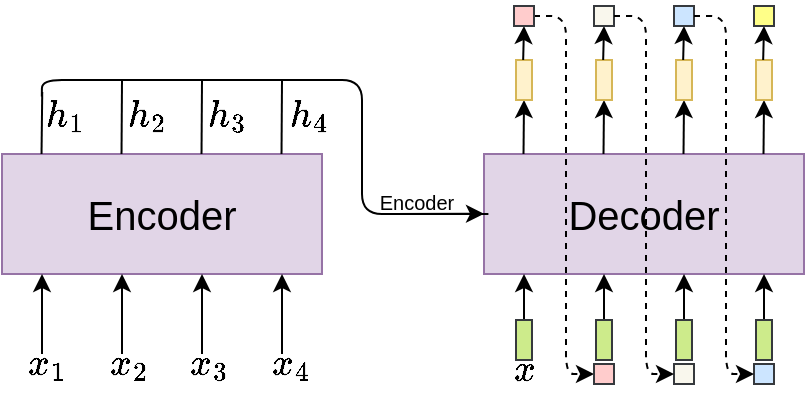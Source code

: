 <mxfile>
    <diagram id="e2eo_ZCm5v6GsbAuttfb" name="第 1 页">
        <mxGraphModel dx="267" dy="190" grid="1" gridSize="10" guides="1" tooltips="1" connect="1" arrows="1" fold="1" page="1" pageScale="1" pageWidth="827" pageHeight="1169" math="1" shadow="0">
            <root>
                <mxCell id="0"/>
                <mxCell id="1" parent="0"/>
                <mxCell id="2" value="Encoder" style="rounded=0;whiteSpace=wrap;html=1;fontSize=20;fillColor=#e1d5e7;strokeColor=#9673a6;fontColor=#000000;" parent="1" vertex="1">
                    <mxGeometry x="80" y="307" width="160" height="60" as="geometry"/>
                </mxCell>
                <mxCell id="3" value="" style="endArrow=classic;html=1;fontSize=20;fontColor=#000000;" parent="1" edge="1">
                    <mxGeometry width="50" height="50" relative="1" as="geometry">
                        <mxPoint x="100" y="407" as="sourcePoint"/>
                        <mxPoint x="100" y="367" as="targetPoint"/>
                    </mxGeometry>
                </mxCell>
                <mxCell id="4" value="" style="endArrow=classic;html=1;fontSize=20;fontColor=#000000;" parent="1" edge="1">
                    <mxGeometry width="50" height="50" relative="1" as="geometry">
                        <mxPoint x="140" y="407" as="sourcePoint"/>
                        <mxPoint x="140" y="367" as="targetPoint"/>
                    </mxGeometry>
                </mxCell>
                <mxCell id="5" value="" style="endArrow=classic;html=1;fontSize=20;fontColor=#000000;" parent="1" edge="1">
                    <mxGeometry width="50" height="50" relative="1" as="geometry">
                        <mxPoint x="180" y="407" as="sourcePoint"/>
                        <mxPoint x="180" y="367" as="targetPoint"/>
                    </mxGeometry>
                </mxCell>
                <mxCell id="6" value="" style="endArrow=classic;html=1;fontSize=20;fontColor=#000000;" parent="1" edge="1">
                    <mxGeometry width="50" height="50" relative="1" as="geometry">
                        <mxPoint x="220" y="407" as="sourcePoint"/>
                        <mxPoint x="220" y="367" as="targetPoint"/>
                    </mxGeometry>
                </mxCell>
                <mxCell id="7" value="" style="endArrow=none;html=1;fontSize=20;fontColor=#000000;endFill=0;entryX=0.104;entryY=-0.051;entryDx=0;entryDy=0;entryPerimeter=0;" parent="1" edge="1" target="15">
                    <mxGeometry width="50" height="50" relative="1" as="geometry">
                        <mxPoint x="99.76" y="307" as="sourcePoint"/>
                        <mxPoint x="99.76" y="267" as="targetPoint"/>
                    </mxGeometry>
                </mxCell>
                <mxCell id="8" value="" style="endArrow=none;html=1;fontSize=20;fontColor=#000000;endFill=0;" parent="1" edge="1">
                    <mxGeometry width="50" height="50" relative="1" as="geometry">
                        <mxPoint x="139.76" y="307" as="sourcePoint"/>
                        <mxPoint x="140" y="270" as="targetPoint"/>
                    </mxGeometry>
                </mxCell>
                <mxCell id="9" value="" style="endArrow=none;html=1;fontSize=20;fontColor=#000000;endFill=0;" parent="1" edge="1">
                    <mxGeometry width="50" height="50" relative="1" as="geometry">
                        <mxPoint x="179.76" y="307" as="sourcePoint"/>
                        <mxPoint x="180" y="270" as="targetPoint"/>
                    </mxGeometry>
                </mxCell>
                <mxCell id="10" value="" style="endArrow=none;html=1;fontSize=20;fontColor=#000000;endFill=0;" parent="1" edge="1">
                    <mxGeometry width="50" height="50" relative="1" as="geometry">
                        <mxPoint x="219.76" y="307" as="sourcePoint"/>
                        <mxPoint x="220" y="270" as="targetPoint"/>
                    </mxGeometry>
                </mxCell>
                <mxCell id="11" value="`x_1`" style="text;html=1;strokeColor=none;fillColor=none;align=center;verticalAlign=middle;whiteSpace=wrap;rounded=0;fontSize=16;fontColor=#000000;" parent="1" vertex="1">
                    <mxGeometry x="88" y="402" width="30" height="20" as="geometry"/>
                </mxCell>
                <mxCell id="12" value="`x_2`" style="text;html=1;strokeColor=none;fillColor=none;align=center;verticalAlign=middle;whiteSpace=wrap;rounded=0;fontSize=16;fontColor=#000000;" parent="1" vertex="1">
                    <mxGeometry x="129" y="402" width="30" height="20" as="geometry"/>
                </mxCell>
                <mxCell id="13" value="`x_3`" style="text;html=1;strokeColor=none;fillColor=none;align=center;verticalAlign=middle;whiteSpace=wrap;rounded=0;fontSize=16;fontColor=#000000;" parent="1" vertex="1">
                    <mxGeometry x="169" y="402" width="30" height="20" as="geometry"/>
                </mxCell>
                <mxCell id="14" value="`x_4`" style="text;html=1;strokeColor=none;fillColor=none;align=center;verticalAlign=middle;whiteSpace=wrap;rounded=0;fontSize=16;fontColor=#000000;" parent="1" vertex="1">
                    <mxGeometry x="210" y="402" width="30" height="20" as="geometry"/>
                </mxCell>
                <mxCell id="15" value="`h_1`" style="text;html=1;strokeColor=none;fillColor=none;align=center;verticalAlign=middle;whiteSpace=wrap;rounded=0;fontSize=16;fontColor=#000000;" parent="1" vertex="1">
                    <mxGeometry x="97" y="277" width="30" height="20" as="geometry"/>
                </mxCell>
                <mxCell id="16" value="`h_2`" style="text;html=1;strokeColor=none;fillColor=none;align=center;verticalAlign=middle;whiteSpace=wrap;rounded=0;fontSize=16;fontColor=#000000;" parent="1" vertex="1">
                    <mxGeometry x="138" y="277" width="30" height="20" as="geometry"/>
                </mxCell>
                <mxCell id="17" value="`h_3`" style="text;html=1;strokeColor=none;fillColor=none;align=center;verticalAlign=middle;whiteSpace=wrap;rounded=0;fontSize=16;fontColor=#000000;" parent="1" vertex="1">
                    <mxGeometry x="178" y="277" width="30" height="20" as="geometry"/>
                </mxCell>
                <mxCell id="18" value="`h_4`" style="text;html=1;strokeColor=none;fillColor=none;align=center;verticalAlign=middle;whiteSpace=wrap;rounded=0;fontSize=16;fontColor=#000000;" parent="1" vertex="1">
                    <mxGeometry x="219" y="277" width="30" height="20" as="geometry"/>
                </mxCell>
                <mxCell id="19" value="Decoder" style="rounded=0;whiteSpace=wrap;html=1;fontSize=20;fillColor=#e1d5e7;strokeColor=#9673a6;" parent="1" vertex="1">
                    <mxGeometry x="321" y="307" width="160" height="60" as="geometry"/>
                </mxCell>
                <mxCell id="20" value="" style="endArrow=classic;html=1;fontSize=20;fontColor=#000000;" parent="1" edge="1">
                    <mxGeometry width="50" height="50" relative="1" as="geometry">
                        <mxPoint x="341" y="390.0" as="sourcePoint"/>
                        <mxPoint x="341.0" y="367.0" as="targetPoint"/>
                    </mxGeometry>
                </mxCell>
                <mxCell id="21" value="" style="endArrow=classic;html=1;fontSize=20;fontColor=#000000;" parent="1" edge="1">
                    <mxGeometry width="50" height="50" relative="1" as="geometry">
                        <mxPoint x="381" y="390.0" as="sourcePoint"/>
                        <mxPoint x="381.0" y="367.0" as="targetPoint"/>
                    </mxGeometry>
                </mxCell>
                <mxCell id="22" value="" style="endArrow=classic;html=1;fontSize=20;fontColor=#000000;" parent="1" edge="1">
                    <mxGeometry width="50" height="50" relative="1" as="geometry">
                        <mxPoint x="421" y="390.0" as="sourcePoint"/>
                        <mxPoint x="421.0" y="367.0" as="targetPoint"/>
                    </mxGeometry>
                </mxCell>
                <mxCell id="23" value="" style="endArrow=classic;html=1;fontSize=20;fontColor=#000000;" parent="1" edge="1">
                    <mxGeometry width="50" height="50" relative="1" as="geometry">
                        <mxPoint x="461" y="390.0" as="sourcePoint"/>
                        <mxPoint x="461.0" y="367.0" as="targetPoint"/>
                    </mxGeometry>
                </mxCell>
                <mxCell id="24" value="" style="endArrow=classic;html=1;fontSize=20;fontColor=#000000;" parent="1" edge="1">
                    <mxGeometry width="50" height="50" relative="1" as="geometry">
                        <mxPoint x="340.76" y="307.0" as="sourcePoint"/>
                        <mxPoint x="341" y="280.0" as="targetPoint"/>
                    </mxGeometry>
                </mxCell>
                <mxCell id="25" value="" style="endArrow=classic;html=1;fontSize=20;fontColor=#000000;" parent="1" edge="1">
                    <mxGeometry width="50" height="50" relative="1" as="geometry">
                        <mxPoint x="380.76" y="307.0" as="sourcePoint"/>
                        <mxPoint x="381" y="280.0" as="targetPoint"/>
                    </mxGeometry>
                </mxCell>
                <mxCell id="26" value="" style="endArrow=classic;html=1;fontSize=20;fontColor=#000000;" parent="1" edge="1">
                    <mxGeometry width="50" height="50" relative="1" as="geometry">
                        <mxPoint x="420.76" y="307.0" as="sourcePoint"/>
                        <mxPoint x="421" y="280.0" as="targetPoint"/>
                    </mxGeometry>
                </mxCell>
                <mxCell id="27" value="" style="endArrow=classic;html=1;fontSize=20;fontColor=#000000;" parent="1" edge="1">
                    <mxGeometry width="50" height="50" relative="1" as="geometry">
                        <mxPoint x="460.76" y="307.0" as="sourcePoint"/>
                        <mxPoint x="461" y="280.0" as="targetPoint"/>
                    </mxGeometry>
                </mxCell>
                <mxCell id="28" value="`x`" style="text;html=1;strokeColor=none;fillColor=none;align=center;verticalAlign=middle;whiteSpace=wrap;rounded=0;fontSize=16;fontColor=#000000;" parent="1" vertex="1">
                    <mxGeometry x="326" y="405" width="30" height="20" as="geometry"/>
                </mxCell>
                <mxCell id="29" value="" style="rounded=0;whiteSpace=wrap;html=1;fontSize=10;fillColor=#cdeb8b;strokeColor=#36393d;fontColor=#000000;" parent="1" vertex="1">
                    <mxGeometry x="337" y="390" width="8" height="20" as="geometry"/>
                </mxCell>
                <mxCell id="30" value="" style="rounded=0;whiteSpace=wrap;html=1;fontSize=10;fillColor=#cdeb8b;strokeColor=#36393d;fontColor=#000000;" parent="1" vertex="1">
                    <mxGeometry x="377" y="390" width="8" height="20" as="geometry"/>
                </mxCell>
                <mxCell id="31" value="" style="rounded=0;whiteSpace=wrap;html=1;fontSize=10;fillColor=#cdeb8b;strokeColor=#36393d;fontColor=#000000;" parent="1" vertex="1">
                    <mxGeometry x="417" y="390" width="8" height="20" as="geometry"/>
                </mxCell>
                <mxCell id="32" value="" style="rounded=0;whiteSpace=wrap;html=1;fontSize=10;fillColor=#cdeb8b;strokeColor=#36393d;fontColor=#000000;" parent="1" vertex="1">
                    <mxGeometry x="457" y="390" width="8" height="20" as="geometry"/>
                </mxCell>
                <mxCell id="33" value="" style="rounded=0;whiteSpace=wrap;html=1;fontSize=10;fillColor=#fff2cc;strokeColor=#d6b656;" parent="1" vertex="1">
                    <mxGeometry x="337" y="260" width="8" height="20" as="geometry"/>
                </mxCell>
                <mxCell id="34" value="" style="rounded=0;whiteSpace=wrap;html=1;fontSize=10;fillColor=#fff2cc;strokeColor=#d6b656;" parent="1" vertex="1">
                    <mxGeometry x="377" y="260" width="8" height="20" as="geometry"/>
                </mxCell>
                <mxCell id="35" value="" style="rounded=0;whiteSpace=wrap;html=1;fontSize=10;fillColor=#fff2cc;strokeColor=#d6b656;" parent="1" vertex="1">
                    <mxGeometry x="417" y="260" width="8" height="20" as="geometry"/>
                </mxCell>
                <mxCell id="36" value="" style="rounded=0;whiteSpace=wrap;html=1;fontSize=10;fillColor=#fff2cc;strokeColor=#d6b656;" parent="1" vertex="1">
                    <mxGeometry x="457" y="260" width="8" height="20" as="geometry"/>
                </mxCell>
                <mxCell id="37" value="" style="endArrow=classic;html=1;fontSize=20;fontColor=#000000;" parent="1" edge="1">
                    <mxGeometry width="50" height="50" relative="1" as="geometry">
                        <mxPoint x="340.58" y="260.0" as="sourcePoint"/>
                        <mxPoint x="341" y="243.0" as="targetPoint"/>
                    </mxGeometry>
                </mxCell>
                <mxCell id="38" value="" style="endArrow=classic;html=1;fontSize=20;fontColor=#000000;" parent="1" edge="1">
                    <mxGeometry width="50" height="50" relative="1" as="geometry">
                        <mxPoint x="380.58" y="260.0" as="sourcePoint"/>
                        <mxPoint x="381" y="243.0" as="targetPoint"/>
                    </mxGeometry>
                </mxCell>
                <mxCell id="39" value="" style="endArrow=classic;html=1;fontSize=20;fontColor=#000000;" parent="1" edge="1">
                    <mxGeometry width="50" height="50" relative="1" as="geometry">
                        <mxPoint x="420.58" y="260.0" as="sourcePoint"/>
                        <mxPoint x="421" y="243.0" as="targetPoint"/>
                    </mxGeometry>
                </mxCell>
                <mxCell id="40" value="" style="endArrow=classic;html=1;fontSize=20;fontColor=#000000;" parent="1" edge="1">
                    <mxGeometry width="50" height="50" relative="1" as="geometry">
                        <mxPoint x="460.58" y="260.0" as="sourcePoint"/>
                        <mxPoint x="461" y="243.0" as="targetPoint"/>
                    </mxGeometry>
                </mxCell>
                <mxCell id="41" style="edgeStyle=none;html=1;exitX=1;exitY=0.5;exitDx=0;exitDy=0;entryX=0;entryY=0.5;entryDx=0;entryDy=0;dashed=1;fontColor=#000000;" parent="1" source="42" target="47" edge="1">
                    <mxGeometry relative="1" as="geometry">
                        <mxPoint x="372" y="440" as="targetPoint"/>
                        <Array as="points">
                            <mxPoint x="362" y="238"/>
                            <mxPoint x="362" y="417"/>
                        </Array>
                    </mxGeometry>
                </mxCell>
                <mxCell id="42" value="" style="whiteSpace=wrap;html=1;aspect=fixed;fillColor=#ffcccc;strokeColor=#36393d;fontColor=#000000;" parent="1" vertex="1">
                    <mxGeometry x="336" y="233" width="10" height="10" as="geometry"/>
                </mxCell>
                <mxCell id="43" value="" style="whiteSpace=wrap;html=1;aspect=fixed;fillColor=#f9f7ed;strokeColor=#36393d;fontColor=#000000;" parent="1" vertex="1">
                    <mxGeometry x="376" y="233" width="10" height="10" as="geometry"/>
                </mxCell>
                <mxCell id="44" value="" style="whiteSpace=wrap;html=1;aspect=fixed;fillColor=#cce5ff;strokeColor=#36393d;fontColor=#000000;" parent="1" vertex="1">
                    <mxGeometry x="416" y="233" width="10" height="10" as="geometry"/>
                </mxCell>
                <mxCell id="45" value="" style="whiteSpace=wrap;html=1;aspect=fixed;fillColor=#ffff88;strokeColor=#36393d;fontColor=#000000;" parent="1" vertex="1">
                    <mxGeometry x="456" y="233" width="10" height="10" as="geometry"/>
                </mxCell>
                <mxCell id="46" style="edgeStyle=none;html=1;exitX=0;exitY=0.5;exitDx=0;exitDy=0;fontColor=#000000;" parent="1" source="47" edge="1">
                    <mxGeometry relative="1" as="geometry">
                        <mxPoint x="375.986" y="417.009" as="targetPoint"/>
                    </mxGeometry>
                </mxCell>
                <mxCell id="47" value="" style="whiteSpace=wrap;html=1;aspect=fixed;fillColor=#ffcccc;strokeColor=#36393d;fontColor=#000000;" parent="1" vertex="1">
                    <mxGeometry x="376" y="412" width="10" height="10" as="geometry"/>
                </mxCell>
                <mxCell id="48" value="" style="whiteSpace=wrap;html=1;aspect=fixed;fillColor=#f9f7ed;strokeColor=#36393d;fontColor=#000000;" parent="1" vertex="1">
                    <mxGeometry x="416" y="412" width="10" height="10" as="geometry"/>
                </mxCell>
                <mxCell id="49" value="" style="whiteSpace=wrap;html=1;aspect=fixed;fillColor=#cce5ff;strokeColor=#36393d;fontColor=#000000;" parent="1" vertex="1">
                    <mxGeometry x="456" y="412" width="10" height="10" as="geometry"/>
                </mxCell>
                <mxCell id="50" style="edgeStyle=none;html=1;exitX=1;exitY=0.5;exitDx=0;exitDy=0;entryX=0;entryY=0.5;entryDx=0;entryDy=0;dashed=1;fontColor=#000000;" parent="1" edge="1">
                    <mxGeometry relative="1" as="geometry">
                        <mxPoint x="416" y="417.0" as="targetPoint"/>
                        <mxPoint x="386" y="238.0" as="sourcePoint"/>
                        <Array as="points">
                            <mxPoint x="402" y="238"/>
                            <mxPoint x="402" y="417"/>
                        </Array>
                    </mxGeometry>
                </mxCell>
                <mxCell id="51" style="edgeStyle=none;html=1;exitX=1;exitY=0.5;exitDx=0;exitDy=0;entryX=0;entryY=0.5;entryDx=0;entryDy=0;dashed=1;fontColor=#000000;" parent="1" edge="1">
                    <mxGeometry relative="1" as="geometry">
                        <mxPoint x="456" y="417.0" as="targetPoint"/>
                        <mxPoint x="426" y="238.0" as="sourcePoint"/>
                        <Array as="points">
                            <mxPoint x="442" y="238"/>
                            <mxPoint x="442" y="417"/>
                        </Array>
                    </mxGeometry>
                </mxCell>
                <mxCell id="52" value="" style="endArrow=classic;html=1;fontColor=#000000;" parent="1" edge="1">
                    <mxGeometry width="50" height="50" relative="1" as="geometry">
                        <mxPoint x="275" y="337.0" as="sourcePoint"/>
                        <mxPoint x="321" y="336.9" as="targetPoint"/>
                    </mxGeometry>
                </mxCell>
                <mxCell id="53" value="Encoder" style="text;html=1;strokeColor=none;fillColor=none;align=center;verticalAlign=middle;whiteSpace=wrap;rounded=0;fontSize=10;fontColor=#000000;" parent="1" vertex="1">
                    <mxGeometry x="264" y="321" width="47" height="20" as="geometry"/>
                </mxCell>
                <mxCell id="55" value="" style="endArrow=none;html=1;entryX=-0.005;entryY=0.499;entryDx=0;entryDy=0;entryPerimeter=0;exitX=0.097;exitY=0.062;exitDx=0;exitDy=0;exitPerimeter=0;" parent="1" edge="1" source="15">
                    <mxGeometry width="50" height="50" relative="1" as="geometry">
                        <mxPoint x="100" y="267" as="sourcePoint"/>
                        <mxPoint x="323.2" y="336.94" as="targetPoint"/>
                        <Array as="points">
                            <mxPoint x="100" y="270"/>
                            <mxPoint x="260" y="270"/>
                            <mxPoint x="260" y="337"/>
                        </Array>
                    </mxGeometry>
                </mxCell>
            </root>
        </mxGraphModel>
    </diagram>
</mxfile>